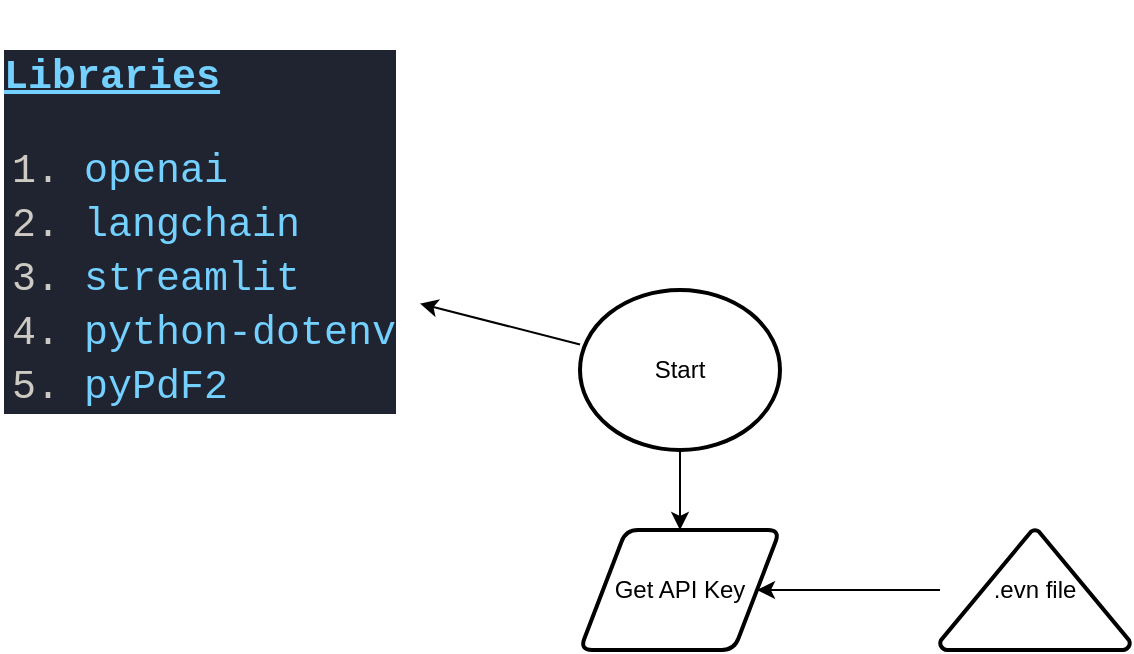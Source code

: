 <mxfile>
    <diagram id="Yx1SijTCzbWKlf69Xmj8" name="Page-1">
        <mxGraphModel dx="1621" dy="1081" grid="1" gridSize="10" guides="0" tooltips="1" connect="1" arrows="1" fold="1" page="0" pageScale="1" pageWidth="850" pageHeight="1100" math="0" shadow="0">
            <root>
                <mxCell id="0"/>
                <mxCell id="1" parent="0"/>
                <mxCell id="5" value="" style="edgeStyle=none;html=1;" parent="1" source="2" target="4" edge="1">
                    <mxGeometry relative="1" as="geometry"/>
                </mxCell>
                <mxCell id="8" value="" style="edgeStyle=none;html=1;" edge="1" parent="1" source="2" target="7">
                    <mxGeometry relative="1" as="geometry"/>
                </mxCell>
                <mxCell id="2" value="Start&lt;br&gt;" style="strokeWidth=2;html=1;shape=mxgraph.flowchart.start_2;whiteSpace=wrap;" parent="1" vertex="1">
                    <mxGeometry x="180" y="10" width="100" height="80" as="geometry"/>
                </mxCell>
                <mxCell id="4" value="&lt;div style=&quot;background-color: rgb(31, 36, 48); font-family: Consolas, &amp;quot;Courier New&amp;quot;, monospace; font-size: 20px; line-height: 27px;&quot;&gt;&lt;div style=&quot;&quot;&gt;&lt;font color=&quot;#73d0ff&quot;&gt;&lt;b&gt;&lt;u&gt;Libraries&lt;/u&gt;&lt;/b&gt;&lt;/font&gt;&lt;/div&gt;&lt;ol style=&quot;color: rgb(204, 202, 194);&quot;&gt;&lt;li&gt;&lt;span style=&quot;color: #73d0ff;&quot;&gt;openai&lt;/span&gt;&lt;/li&gt;&lt;li&gt;&lt;span style=&quot;color: #73d0ff;&quot;&gt;langchain&lt;/span&gt;&lt;/li&gt;&lt;li&gt;&lt;span style=&quot;color: #73d0ff;&quot;&gt;streamlit&lt;/span&gt;&lt;/li&gt;&lt;li&gt;&lt;span style=&quot;color: #73d0ff;&quot;&gt;python-dotenv&lt;/span&gt;&lt;/li&gt;&lt;li&gt;&lt;span style=&quot;color: #73d0ff;&quot;&gt;pyPdF2&lt;/span&gt;&lt;/li&gt;&lt;/ol&gt;&lt;/div&gt;" style="text;html=1;align=left;verticalAlign=middle;resizable=0;points=[];autosize=1;strokeColor=none;fillColor=none;" parent="1" vertex="1">
                    <mxGeometry x="-110" y="-135" width="210" height="250" as="geometry"/>
                </mxCell>
                <mxCell id="7" value="Get API Key" style="shape=parallelogram;html=1;strokeWidth=2;perimeter=parallelogramPerimeter;whiteSpace=wrap;rounded=1;arcSize=12;size=0.23;" vertex="1" parent="1">
                    <mxGeometry x="180" y="130" width="100" height="60" as="geometry"/>
                </mxCell>
                <mxCell id="10" style="edgeStyle=none;html=1;entryX=1;entryY=0.5;entryDx=0;entryDy=0;" edge="1" parent="1" source="9" target="7">
                    <mxGeometry relative="1" as="geometry"/>
                </mxCell>
                <mxCell id="9" value=".evn file" style="strokeWidth=2;html=1;shape=mxgraph.flowchart.extract_or_measurement;whiteSpace=wrap;" vertex="1" parent="1">
                    <mxGeometry x="360" y="130" width="95" height="60" as="geometry"/>
                </mxCell>
            </root>
        </mxGraphModel>
    </diagram>
</mxfile>